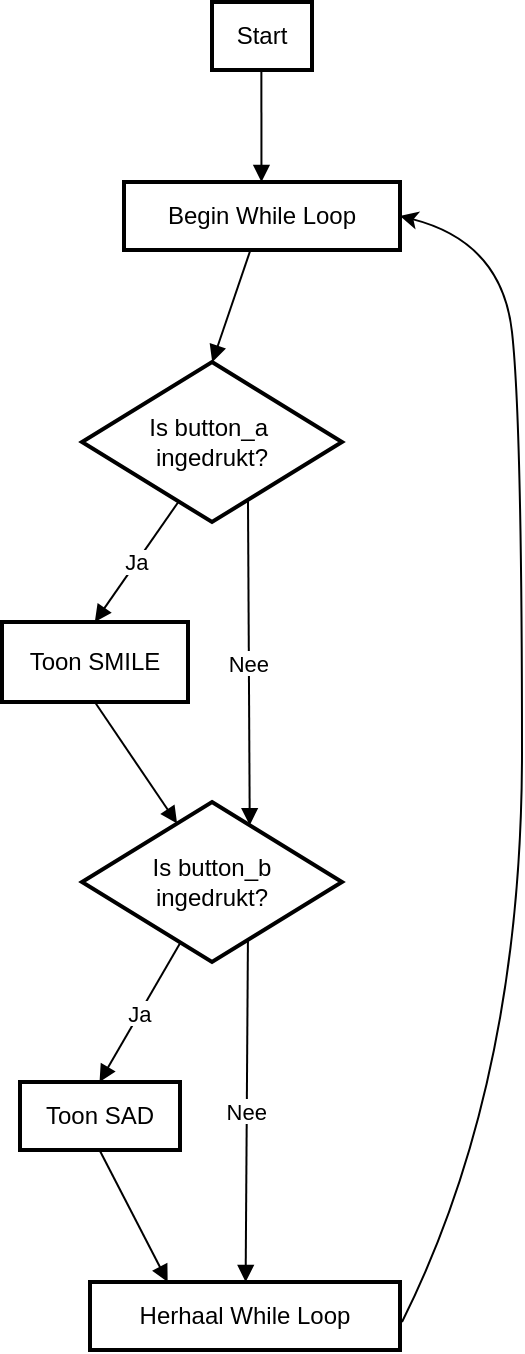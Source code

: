 <mxfile version="24.4.13" type="device">
  <diagram id="C5RBs43oDa-KdzZeNtuy" name="Page-1">
    <mxGraphModel dx="954" dy="610" grid="1" gridSize="10" guides="1" tooltips="1" connect="1" arrows="1" fold="1" page="1" pageScale="1" pageWidth="827" pageHeight="1169" math="0" shadow="0">
      <root>
        <mxCell id="WIyWlLk6GJQsqaUBKTNV-0" />
        <mxCell id="WIyWlLk6GJQsqaUBKTNV-1" parent="WIyWlLk6GJQsqaUBKTNV-0" />
        <mxCell id="ZRuJOD2GWKsR1Cgy51a8-8" value="Start" style="whiteSpace=wrap;strokeWidth=2;" vertex="1" parent="WIyWlLk6GJQsqaUBKTNV-1">
          <mxGeometry x="165" y="20" width="50" height="34" as="geometry" />
        </mxCell>
        <mxCell id="ZRuJOD2GWKsR1Cgy51a8-9" value="Begin While Loop" style="whiteSpace=wrap;strokeWidth=2;" vertex="1" parent="WIyWlLk6GJQsqaUBKTNV-1">
          <mxGeometry x="121" y="110" width="138" height="34" as="geometry" />
        </mxCell>
        <mxCell id="ZRuJOD2GWKsR1Cgy51a8-10" value="Is button_a &#xa;ingedrukt?" style="rhombus;strokeWidth=2;whiteSpace=wrap;" vertex="1" parent="WIyWlLk6GJQsqaUBKTNV-1">
          <mxGeometry x="100" y="200" width="130" height="80" as="geometry" />
        </mxCell>
        <mxCell id="ZRuJOD2GWKsR1Cgy51a8-11" value="Toon SMILE" style="whiteSpace=wrap;strokeWidth=2;" vertex="1" parent="WIyWlLk6GJQsqaUBKTNV-1">
          <mxGeometry x="60" y="330" width="93" height="40" as="geometry" />
        </mxCell>
        <mxCell id="ZRuJOD2GWKsR1Cgy51a8-12" value="Is button_b&#xa;ingedrukt?" style="rhombus;strokeWidth=2;whiteSpace=wrap;" vertex="1" parent="WIyWlLk6GJQsqaUBKTNV-1">
          <mxGeometry x="100" y="420" width="130" height="80" as="geometry" />
        </mxCell>
        <mxCell id="ZRuJOD2GWKsR1Cgy51a8-13" value="Toon SAD" style="whiteSpace=wrap;strokeWidth=2;" vertex="1" parent="WIyWlLk6GJQsqaUBKTNV-1">
          <mxGeometry x="69" y="560" width="80" height="34" as="geometry" />
        </mxCell>
        <mxCell id="ZRuJOD2GWKsR1Cgy51a8-14" value="Herhaal While Loop" style="whiteSpace=wrap;strokeWidth=2;" vertex="1" parent="WIyWlLk6GJQsqaUBKTNV-1">
          <mxGeometry x="104" y="660" width="155" height="34" as="geometry" />
        </mxCell>
        <mxCell id="ZRuJOD2GWKsR1Cgy51a8-15" value="" style="curved=1;startArrow=none;endArrow=block;exitX=0.494;exitY=0.985;entryX=0.498;entryY=-0.015;rounded=0;" edge="1" parent="WIyWlLk6GJQsqaUBKTNV-1" source="ZRuJOD2GWKsR1Cgy51a8-8" target="ZRuJOD2GWKsR1Cgy51a8-9">
          <mxGeometry relative="1" as="geometry">
            <Array as="points" />
          </mxGeometry>
        </mxCell>
        <mxCell id="ZRuJOD2GWKsR1Cgy51a8-16" value="" style="startArrow=none;endArrow=block;entryX=0.501;entryY=0;rounded=0;" edge="1" parent="WIyWlLk6GJQsqaUBKTNV-1" source="ZRuJOD2GWKsR1Cgy51a8-9" target="ZRuJOD2GWKsR1Cgy51a8-10">
          <mxGeometry relative="1" as="geometry" />
        </mxCell>
        <mxCell id="ZRuJOD2GWKsR1Cgy51a8-17" value="Ja" style="startArrow=none;endArrow=block;exitX=0.328;exitY=0.999;entryX=0.499;entryY=0.008;rounded=0;" edge="1" parent="WIyWlLk6GJQsqaUBKTNV-1" source="ZRuJOD2GWKsR1Cgy51a8-10" target="ZRuJOD2GWKsR1Cgy51a8-11">
          <mxGeometry relative="1" as="geometry" />
        </mxCell>
        <mxCell id="ZRuJOD2GWKsR1Cgy51a8-18" value="" style="startArrow=none;endArrow=block;exitX=0.499;exitY=0.993;entryX=0.316;entryY=-0.001;rounded=0;" edge="1" parent="WIyWlLk6GJQsqaUBKTNV-1" source="ZRuJOD2GWKsR1Cgy51a8-11" target="ZRuJOD2GWKsR1Cgy51a8-12">
          <mxGeometry relative="1" as="geometry" />
        </mxCell>
        <mxCell id="ZRuJOD2GWKsR1Cgy51a8-19" value="Nee" style="startArrow=none;endArrow=block;exitX=0.691;exitY=0.999;entryX=0.705;entryY=-0.001;rounded=0;" edge="1" parent="WIyWlLk6GJQsqaUBKTNV-1" source="ZRuJOD2GWKsR1Cgy51a8-10" target="ZRuJOD2GWKsR1Cgy51a8-12">
          <mxGeometry relative="1" as="geometry" />
        </mxCell>
        <mxCell id="ZRuJOD2GWKsR1Cgy51a8-20" value="Ja" style="startArrow=none;endArrow=block;exitX=0.34;exitY=1.0;entryX=0.497;entryY=-0.014;rounded=0;" edge="1" parent="WIyWlLk6GJQsqaUBKTNV-1" source="ZRuJOD2GWKsR1Cgy51a8-12" target="ZRuJOD2GWKsR1Cgy51a8-13">
          <mxGeometry relative="1" as="geometry" />
        </mxCell>
        <mxCell id="ZRuJOD2GWKsR1Cgy51a8-21" value="" style="startArrow=none;endArrow=block;exitX=0.497;exitY=0.972;entryX=0.251;entryY=0.001;rounded=0;" edge="1" parent="WIyWlLk6GJQsqaUBKTNV-1" source="ZRuJOD2GWKsR1Cgy51a8-13" target="ZRuJOD2GWKsR1Cgy51a8-14">
          <mxGeometry relative="1" as="geometry" />
        </mxCell>
        <mxCell id="ZRuJOD2GWKsR1Cgy51a8-22" value="Nee" style="startArrow=none;endArrow=block;exitX=0.691;exitY=1.0;entryX=0.502;entryY=0.001;rounded=0;" edge="1" parent="WIyWlLk6GJQsqaUBKTNV-1" source="ZRuJOD2GWKsR1Cgy51a8-12" target="ZRuJOD2GWKsR1Cgy51a8-14">
          <mxGeometry relative="1" as="geometry" />
        </mxCell>
        <mxCell id="ZRuJOD2GWKsR1Cgy51a8-24" value="" style="endArrow=classic;html=1;rounded=0;entryX=1;entryY=0.5;entryDx=0;entryDy=0;curved=1;" edge="1" parent="WIyWlLk6GJQsqaUBKTNV-1" target="ZRuJOD2GWKsR1Cgy51a8-9">
          <mxGeometry width="50" height="50" relative="1" as="geometry">
            <mxPoint x="260" y="680" as="sourcePoint" />
            <mxPoint x="270" y="340" as="targetPoint" />
            <Array as="points">
              <mxPoint x="320" y="560" />
              <mxPoint x="320" y="230" />
              <mxPoint x="310" y="140" />
            </Array>
          </mxGeometry>
        </mxCell>
      </root>
    </mxGraphModel>
  </diagram>
</mxfile>
